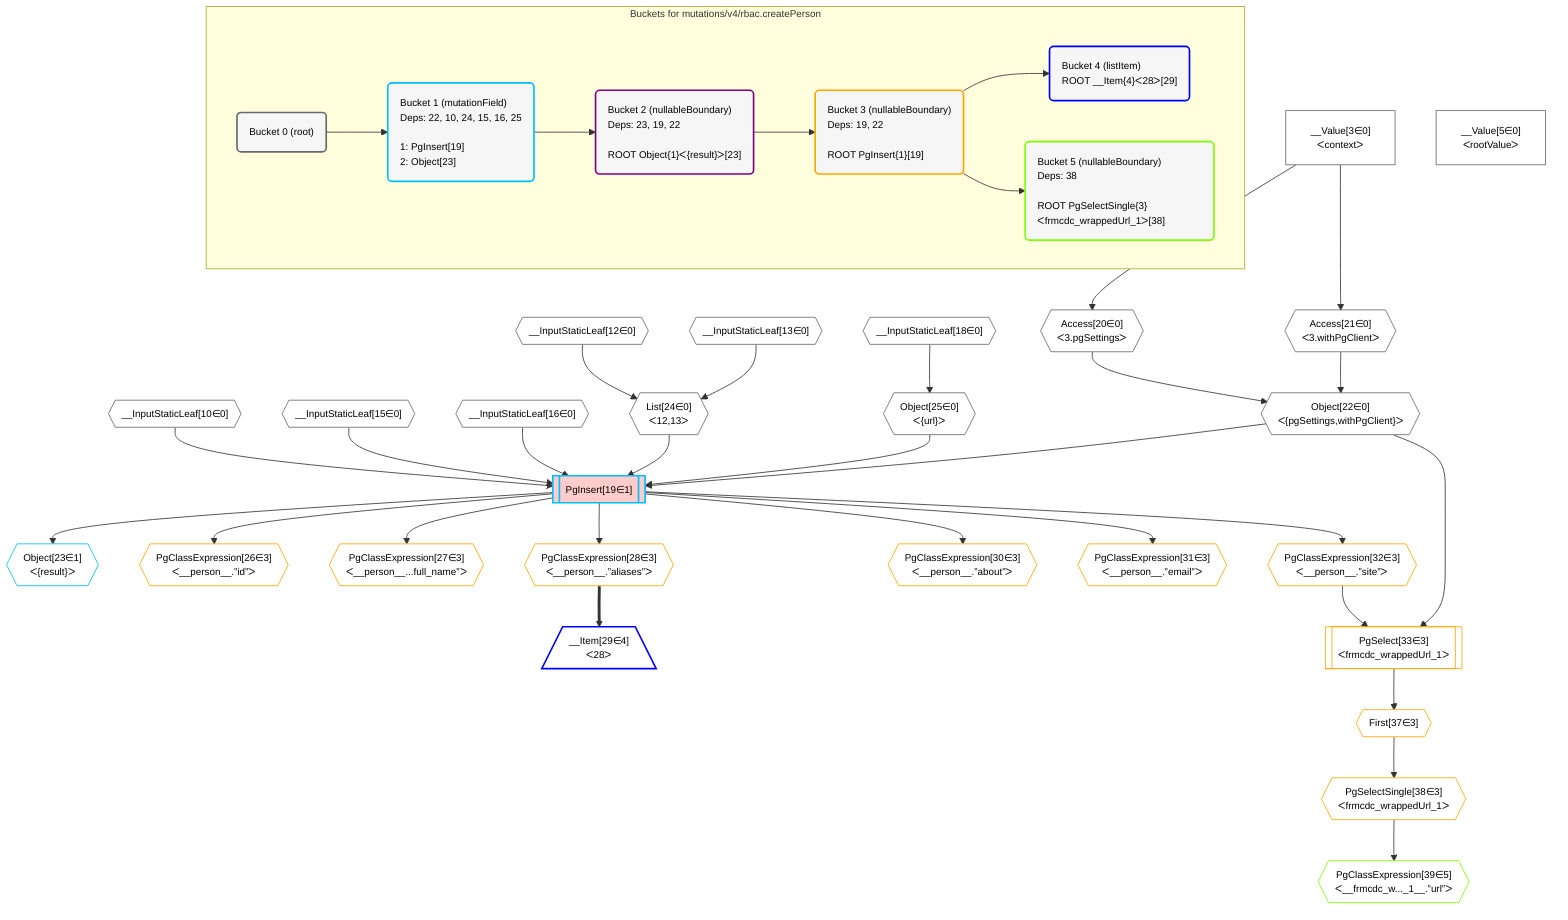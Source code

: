 %%{init: {'themeVariables': { 'fontSize': '12px'}}}%%
graph TD
    classDef path fill:#eee,stroke:#000,color:#000
    classDef plan fill:#fff,stroke-width:1px,color:#000
    classDef itemplan fill:#fff,stroke-width:2px,color:#000
    classDef unbatchedplan fill:#dff,stroke-width:1px,color:#000
    classDef sideeffectplan fill:#fcc,stroke-width:2px,color:#000
    classDef bucket fill:#f6f6f6,color:#000,stroke-width:2px,text-align:left


    %% define steps
    __Value3["__Value[3∈0]<br />ᐸcontextᐳ"]:::plan
    __Value5["__Value[5∈0]<br />ᐸrootValueᐳ"]:::plan
    __InputStaticLeaf10{{"__InputStaticLeaf[10∈0]"}}:::plan
    __InputStaticLeaf12{{"__InputStaticLeaf[12∈0]"}}:::plan
    __InputStaticLeaf13{{"__InputStaticLeaf[13∈0]"}}:::plan
    __InputStaticLeaf15{{"__InputStaticLeaf[15∈0]"}}:::plan
    __InputStaticLeaf16{{"__InputStaticLeaf[16∈0]"}}:::plan
    __InputStaticLeaf18{{"__InputStaticLeaf[18∈0]"}}:::plan
    Access20{{"Access[20∈0]<br />ᐸ3.pgSettingsᐳ"}}:::plan
    Access21{{"Access[21∈0]<br />ᐸ3.withPgClientᐳ"}}:::plan
    Object22{{"Object[22∈0]<br />ᐸ{pgSettings,withPgClient}ᐳ"}}:::plan
    List24{{"List[24∈0]<br />ᐸ12,13ᐳ"}}:::plan
    Object25{{"Object[25∈0]<br />ᐸ{url}ᐳ"}}:::plan
    PgInsert19[["PgInsert[19∈1]"]]:::sideeffectplan
    Object23{{"Object[23∈1]<br />ᐸ{result}ᐳ"}}:::plan
    PgClassExpression26{{"PgClassExpression[26∈3]<br />ᐸ__person__.”id”ᐳ"}}:::plan
    PgClassExpression27{{"PgClassExpression[27∈3]<br />ᐸ__person__...full_name”ᐳ"}}:::plan
    PgClassExpression28{{"PgClassExpression[28∈3]<br />ᐸ__person__.”aliases”ᐳ"}}:::plan
    __Item29[/"__Item[29∈4]<br />ᐸ28ᐳ"\]:::itemplan
    PgClassExpression30{{"PgClassExpression[30∈3]<br />ᐸ__person__.”about”ᐳ"}}:::plan
    PgClassExpression31{{"PgClassExpression[31∈3]<br />ᐸ__person__.”email”ᐳ"}}:::plan
    PgClassExpression32{{"PgClassExpression[32∈3]<br />ᐸ__person__.”site”ᐳ"}}:::plan
    PgSelect33[["PgSelect[33∈3]<br />ᐸfrmcdc_wrappedUrl_1ᐳ"]]:::plan
    First37{{"First[37∈3]"}}:::plan
    PgSelectSingle38{{"PgSelectSingle[38∈3]<br />ᐸfrmcdc_wrappedUrl_1ᐳ"}}:::plan
    PgClassExpression39{{"PgClassExpression[39∈5]<br />ᐸ__frmcdc_w..._1__.”url”ᐳ"}}:::plan

    %% plan dependencies
    __Value3 --> Access20
    __Value3 --> Access21
    Access20 & Access21 --> Object22
    __InputStaticLeaf12 & __InputStaticLeaf13 --> List24
    __InputStaticLeaf18 --> Object25
    Object22 & __InputStaticLeaf10 & List24 & __InputStaticLeaf15 & __InputStaticLeaf16 & Object25 --> PgInsert19
    PgInsert19 --> Object23
    PgInsert19 --> PgClassExpression26
    PgInsert19 --> PgClassExpression27
    PgInsert19 --> PgClassExpression28
    PgClassExpression28 ==> __Item29
    PgInsert19 --> PgClassExpression30
    PgInsert19 --> PgClassExpression31
    PgInsert19 --> PgClassExpression32
    Object22 & PgClassExpression32 --> PgSelect33
    PgSelect33 --> First37
    First37 --> PgSelectSingle38
    PgSelectSingle38 --> PgClassExpression39

    subgraph "Buckets for mutations/v4/rbac.createPerson"
    Bucket0("Bucket 0 (root)"):::bucket
    classDef bucket0 stroke:#696969
    class Bucket0,__Value3,__Value5,__InputStaticLeaf10,__InputStaticLeaf12,__InputStaticLeaf13,__InputStaticLeaf15,__InputStaticLeaf16,__InputStaticLeaf18,Access20,Access21,Object22,List24,Object25 bucket0
    Bucket1("Bucket 1 (mutationField)<br />Deps: 22, 10, 24, 15, 16, 25<br /><br />1: PgInsert[19]<br />2: Object[23]"):::bucket
    classDef bucket1 stroke:#00bfff
    class Bucket1,PgInsert19,Object23 bucket1
    Bucket2("Bucket 2 (nullableBoundary)<br />Deps: 23, 19, 22<br /><br />ROOT Object{1}ᐸ{result}ᐳ[23]"):::bucket
    classDef bucket2 stroke:#7f007f
    class Bucket2 bucket2
    Bucket3("Bucket 3 (nullableBoundary)<br />Deps: 19, 22<br /><br />ROOT PgInsert{1}[19]"):::bucket
    classDef bucket3 stroke:#ffa500
    class Bucket3,PgClassExpression26,PgClassExpression27,PgClassExpression28,PgClassExpression30,PgClassExpression31,PgClassExpression32,PgSelect33,First37,PgSelectSingle38 bucket3
    Bucket4("Bucket 4 (listItem)<br />ROOT __Item{4}ᐸ28ᐳ[29]"):::bucket
    classDef bucket4 stroke:#0000ff
    class Bucket4,__Item29 bucket4
    Bucket5("Bucket 5 (nullableBoundary)<br />Deps: 38<br /><br />ROOT PgSelectSingle{3}ᐸfrmcdc_wrappedUrl_1ᐳ[38]"):::bucket
    classDef bucket5 stroke:#7fff00
    class Bucket5,PgClassExpression39 bucket5
    Bucket0 --> Bucket1
    Bucket1 --> Bucket2
    Bucket2 --> Bucket3
    Bucket3 --> Bucket4 & Bucket5
    end